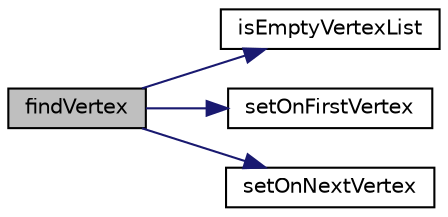 digraph "findVertex"
{
 // LATEX_PDF_SIZE
  edge [fontname="Helvetica",fontsize="10",labelfontname="Helvetica",labelfontsize="10"];
  node [fontname="Helvetica",fontsize="10",shape=record];
  rankdir="LR";
  Node1 [label="findVertex",height=0.2,width=0.4,color="black", fillcolor="grey75", style="filled", fontcolor="black",tooltip=" "];
  Node1 -> Node2 [color="midnightblue",fontsize="10",style="solid",fontname="Helvetica"];
  Node2 [label="isEmptyVertexList",height=0.2,width=0.4,color="black", fillcolor="white", style="filled",URL="$graph_8c.html#a1203008614bf8ce2b17f1bbaffecd007",tooltip=" "];
  Node1 -> Node3 [color="midnightblue",fontsize="10",style="solid",fontname="Helvetica"];
  Node3 [label="setOnFirstVertex",height=0.2,width=0.4,color="black", fillcolor="white", style="filled",URL="$graph_8c.html#a10e7eae43d2c901ee3f086585a9ac030",tooltip=" "];
  Node1 -> Node4 [color="midnightblue",fontsize="10",style="solid",fontname="Helvetica"];
  Node4 [label="setOnNextVertex",height=0.2,width=0.4,color="black", fillcolor="white", style="filled",URL="$graph_8c.html#a75e114a291a78e8c3a1c1815e78b99d3",tooltip=" "];
}
